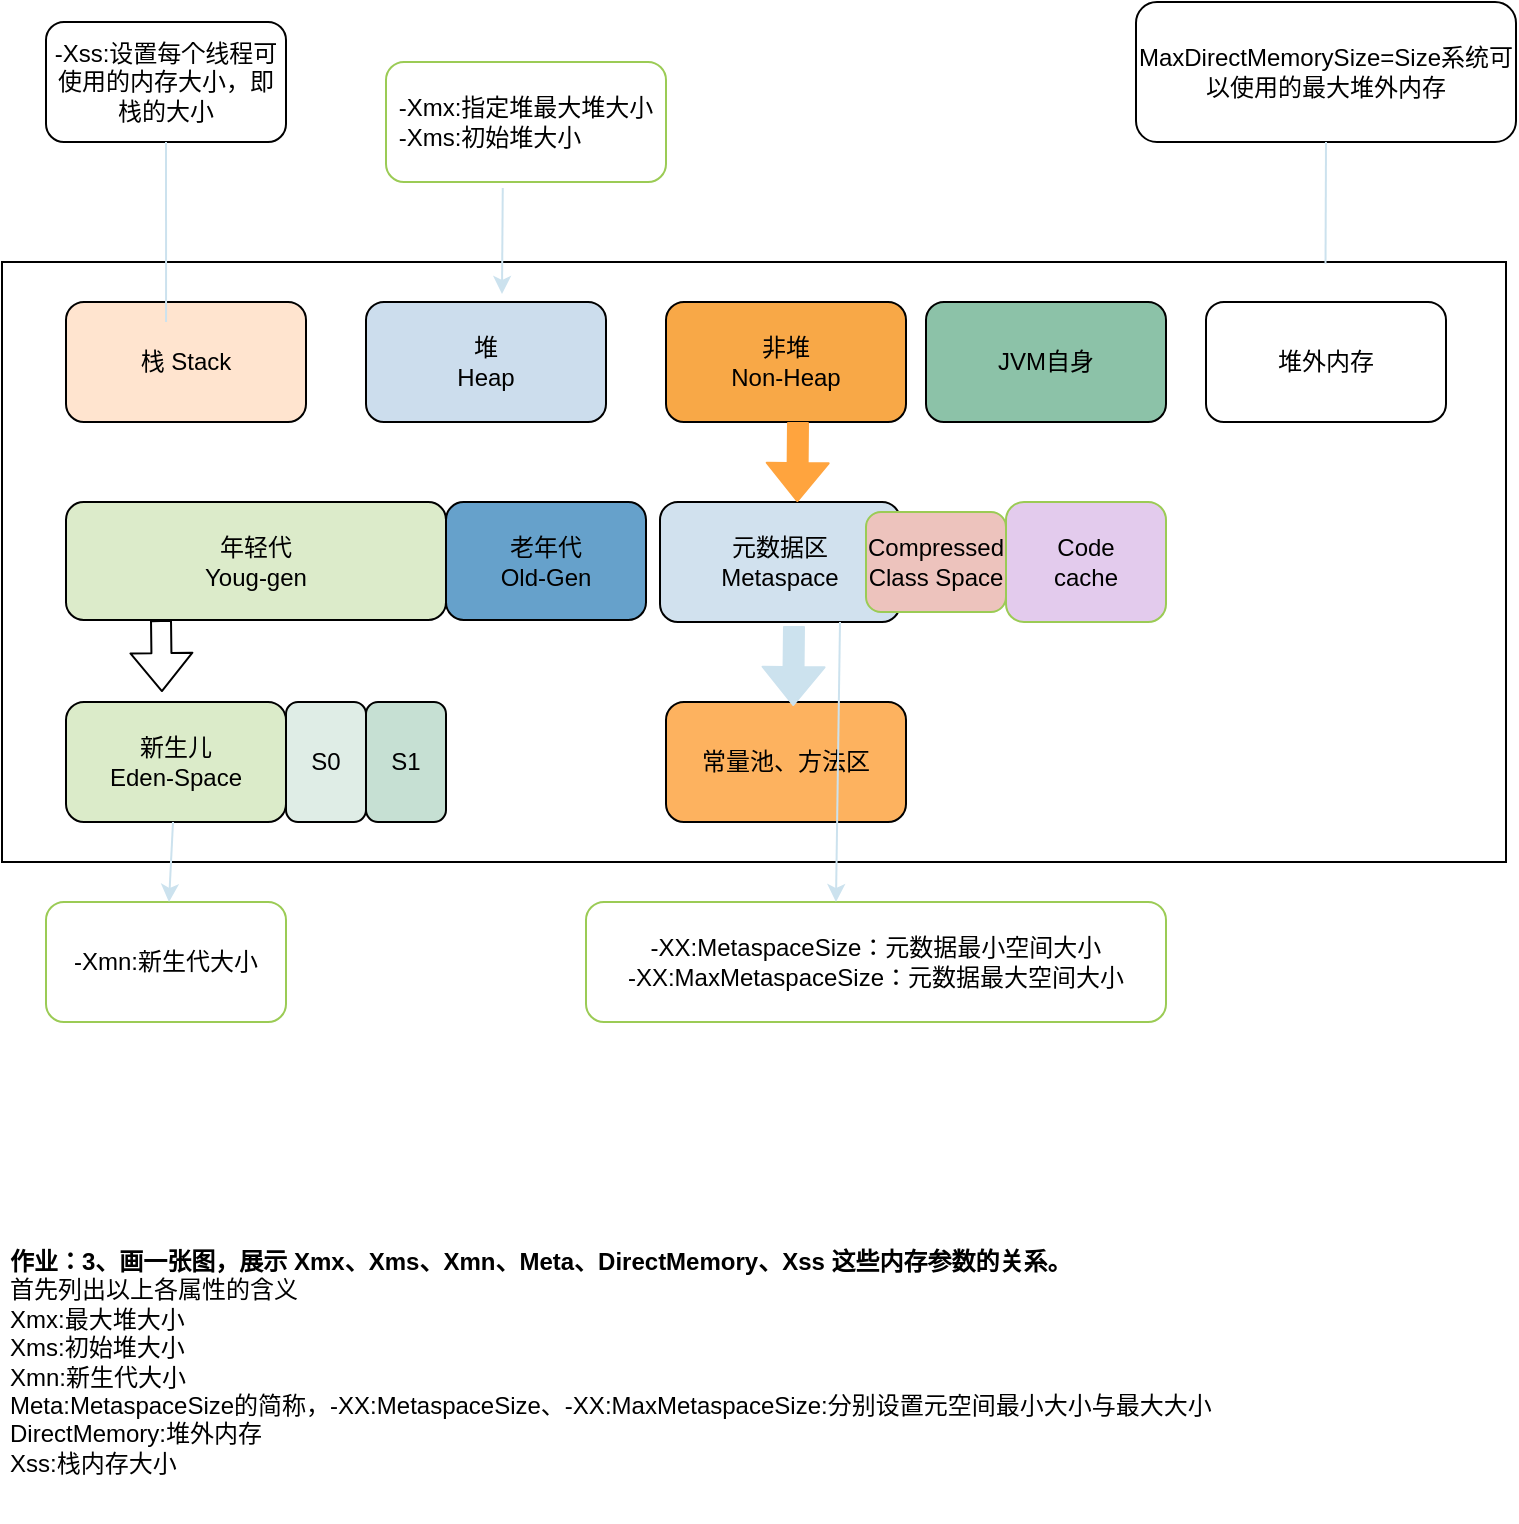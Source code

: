 <mxfile version="13.8.0" type="github">
  <diagram id="dPoFNVqdAXsXte85XX-N" name="Page-1">
    <mxGraphModel dx="868" dy="450" grid="1" gridSize="10" guides="1" tooltips="1" connect="1" arrows="1" fold="1" page="1" pageScale="1" pageWidth="827" pageHeight="1169" math="0" shadow="0">
      <root>
        <mxCell id="0" />
        <mxCell id="1" parent="0" />
        <mxCell id="aDoyHsUbz5vajL_5sXkr-1" value="&lt;div&gt;&lt;b&gt;作业：3、画一张图，展示 Xmx、Xms、Xmn、Meta、DirectMemory、Xss 这些内存参数的&lt;span&gt;关系。&lt;/span&gt;&lt;/b&gt;&lt;/div&gt;&lt;div&gt;首先列出以上各属性的含义&lt;/div&gt;&lt;div&gt;Xmx:最大堆大小&lt;/div&gt;&lt;div&gt;Xms:初始堆大小&lt;/div&gt;&lt;div&gt;Xmn:新生代大小&lt;/div&gt;&lt;div&gt;Meta:MetaspaceSize的简称，-XX:MetaspaceSize、-XX:MaxMetaspaceSize:分别设置元空间最小大小与最大大小&lt;/div&gt;&lt;div&gt;DirectMemory:堆外内存&lt;/div&gt;&lt;div&gt;Xss:栈内存大小&lt;/div&gt;" style="text;html=1;strokeColor=none;fillColor=none;align=left;verticalAlign=middle;whiteSpace=wrap;rounded=0;" vertex="1" parent="1">
          <mxGeometry x="90" y="650" width="660" height="160" as="geometry" />
        </mxCell>
        <mxCell id="aDoyHsUbz5vajL_5sXkr-2" value="" style="rounded=0;whiteSpace=wrap;html=1;" vertex="1" parent="1">
          <mxGeometry x="88" y="180" width="752" height="300" as="geometry" />
        </mxCell>
        <mxCell id="aDoyHsUbz5vajL_5sXkr-3" value="栈 Stack" style="rounded=1;whiteSpace=wrap;html=1;fillColor=#FFE4CF;" vertex="1" parent="1">
          <mxGeometry x="120" y="200" width="120" height="60" as="geometry" />
        </mxCell>
        <mxCell id="aDoyHsUbz5vajL_5sXkr-4" value="堆&lt;br&gt;Heap" style="rounded=1;whiteSpace=wrap;html=1;fillColor=#CCDDED;" vertex="1" parent="1">
          <mxGeometry x="270" y="200" width="120" height="60" as="geometry" />
        </mxCell>
        <mxCell id="aDoyHsUbz5vajL_5sXkr-5" value="非堆&lt;br&gt;Non-Heap" style="rounded=1;whiteSpace=wrap;html=1;fillColor=#F8A847;" vertex="1" parent="1">
          <mxGeometry x="420" y="200" width="120" height="60" as="geometry" />
        </mxCell>
        <mxCell id="aDoyHsUbz5vajL_5sXkr-6" value="JVM自身" style="rounded=1;whiteSpace=wrap;html=1;fillColor=#8CC2A8;" vertex="1" parent="1">
          <mxGeometry x="550" y="200" width="120" height="60" as="geometry" />
        </mxCell>
        <mxCell id="aDoyHsUbz5vajL_5sXkr-7" value="年轻代&lt;br&gt;Youg-gen" style="rounded=1;whiteSpace=wrap;html=1;fillColor=#DCEBCA;" vertex="1" parent="1">
          <mxGeometry x="120" y="300" width="190" height="59" as="geometry" />
        </mxCell>
        <mxCell id="aDoyHsUbz5vajL_5sXkr-8" value="老年代&lt;br&gt;Old-Gen" style="rounded=1;whiteSpace=wrap;html=1;fillColor=#66A1CB;" vertex="1" parent="1">
          <mxGeometry x="310" y="300" width="100" height="59" as="geometry" />
        </mxCell>
        <mxCell id="aDoyHsUbz5vajL_5sXkr-9" value="元数据区&lt;br&gt;Metaspace" style="rounded=1;whiteSpace=wrap;html=1;fillColor=#D1E1EE;" vertex="1" parent="1">
          <mxGeometry x="417" y="300" width="120" height="60" as="geometry" />
        </mxCell>
        <mxCell id="aDoyHsUbz5vajL_5sXkr-10" value="新生儿&lt;br&gt;Eden-Space" style="rounded=1;whiteSpace=wrap;html=1;fillColor=#DBEBC9;" vertex="1" parent="1">
          <mxGeometry x="120" y="400" width="110" height="60" as="geometry" />
        </mxCell>
        <mxCell id="aDoyHsUbz5vajL_5sXkr-11" value="S0" style="rounded=1;whiteSpace=wrap;html=1;fillColor=#DFEDE6;" vertex="1" parent="1">
          <mxGeometry x="230" y="400" width="40" height="60" as="geometry" />
        </mxCell>
        <mxCell id="aDoyHsUbz5vajL_5sXkr-12" value="S1" style="rounded=1;whiteSpace=wrap;html=1;fillColor=#C6E0D3;" vertex="1" parent="1">
          <mxGeometry x="270" y="400" width="40" height="60" as="geometry" />
        </mxCell>
        <mxCell id="aDoyHsUbz5vajL_5sXkr-13" value="常量池、方法区" style="rounded=1;whiteSpace=wrap;html=1;fillColor=#FDB25F;" vertex="1" parent="1">
          <mxGeometry x="420" y="400" width="120" height="60" as="geometry" />
        </mxCell>
        <mxCell id="aDoyHsUbz5vajL_5sXkr-15" value="Compressed&lt;br&gt;Class Space" style="rounded=1;whiteSpace=wrap;html=1;strokeColor=#9BCB55;fillColor=#EDC3BD;" vertex="1" parent="1">
          <mxGeometry x="520" y="305" width="70" height="50" as="geometry" />
        </mxCell>
        <mxCell id="aDoyHsUbz5vajL_5sXkr-16" value="Code&lt;br&gt;cache" style="rounded=1;whiteSpace=wrap;html=1;strokeColor=#9BCB55;fillColor=#E3CBED;" vertex="1" parent="1">
          <mxGeometry x="590" y="300" width="80" height="60" as="geometry" />
        </mxCell>
        <mxCell id="aDoyHsUbz5vajL_5sXkr-19" value="" style="shape=flexArrow;endArrow=classic;html=1;exitX=0.25;exitY=1;exitDx=0;exitDy=0;entryX=0.436;entryY=-0.083;entryDx=0;entryDy=0;entryPerimeter=0;" edge="1" parent="1" source="aDoyHsUbz5vajL_5sXkr-7" target="aDoyHsUbz5vajL_5sXkr-10">
          <mxGeometry width="50" height="50" relative="1" as="geometry">
            <mxPoint x="190" y="380" as="sourcePoint" />
            <mxPoint x="240" y="330" as="targetPoint" />
          </mxGeometry>
        </mxCell>
        <mxCell id="aDoyHsUbz5vajL_5sXkr-20" value="" style="shape=flexArrow;endArrow=classic;html=1;strokeColor=#FFA43E;fillColor=#FFA43E;" edge="1" parent="1">
          <mxGeometry width="50" height="50" relative="1" as="geometry">
            <mxPoint x="486" y="260" as="sourcePoint" />
            <mxPoint x="485.667" y="300" as="targetPoint" />
          </mxGeometry>
        </mxCell>
        <mxCell id="aDoyHsUbz5vajL_5sXkr-27" value="" style="shape=flexArrow;endArrow=classic;html=1;strokeColor=#CCE2EE;fillColor=#CCE2EE;" edge="1" parent="1">
          <mxGeometry width="50" height="50" relative="1" as="geometry">
            <mxPoint x="484" y="362" as="sourcePoint" />
            <mxPoint x="483.571" y="402" as="targetPoint" />
          </mxGeometry>
        </mxCell>
        <mxCell id="aDoyHsUbz5vajL_5sXkr-31" value="&lt;div style=&quot;text-align: left&quot;&gt;-Xmx:指定堆最大堆大小&lt;/div&gt;&lt;div style=&quot;text-align: left&quot;&gt;-Xms:初始堆大小&lt;/div&gt;" style="rounded=1;whiteSpace=wrap;html=1;strokeColor=#9BCB55;fillColor=#FFFFFF;" vertex="1" parent="1">
          <mxGeometry x="280" y="80" width="140" height="60" as="geometry" />
        </mxCell>
        <mxCell id="aDoyHsUbz5vajL_5sXkr-34" value="" style="endArrow=classic;html=1;strokeColor=#CCE2EE;fillColor=#CCE2EE;exitX=0.417;exitY=1.05;exitDx=0;exitDy=0;exitPerimeter=0;" edge="1" parent="1" source="aDoyHsUbz5vajL_5sXkr-31">
          <mxGeometry width="50" height="50" relative="1" as="geometry">
            <mxPoint x="290" y="150" as="sourcePoint" />
            <mxPoint x="338" y="196" as="targetPoint" />
          </mxGeometry>
        </mxCell>
        <mxCell id="aDoyHsUbz5vajL_5sXkr-35" value="&lt;span style=&quot;text-align: left&quot;&gt;-Xmn:新生代大小&lt;/span&gt;" style="rounded=1;whiteSpace=wrap;html=1;strokeColor=#9BCB55;fillColor=#FFFFFF;" vertex="1" parent="1">
          <mxGeometry x="110" y="500" width="120" height="60" as="geometry" />
        </mxCell>
        <mxCell id="aDoyHsUbz5vajL_5sXkr-37" value="" style="endArrow=classic;html=1;strokeColor=#CCE2EE;fillColor=#CCE2EE;" edge="1" parent="1" source="aDoyHsUbz5vajL_5sXkr-10" target="aDoyHsUbz5vajL_5sXkr-35">
          <mxGeometry width="50" height="50" relative="1" as="geometry">
            <mxPoint x="150" y="480" as="sourcePoint" />
            <mxPoint x="200" y="430" as="targetPoint" />
          </mxGeometry>
        </mxCell>
        <mxCell id="aDoyHsUbz5vajL_5sXkr-38" value="&lt;span style=&quot;text-align: left&quot;&gt;-XX:MetaspaceSize：元数据最小空间大小&lt;br&gt;-XX:MaxMetaspaceSize：元数据最大空间大小&lt;/span&gt;" style="rounded=1;whiteSpace=wrap;html=1;strokeColor=#9BCB55;fillColor=#FFFFFF;" vertex="1" parent="1">
          <mxGeometry x="380" y="500" width="290" height="60" as="geometry" />
        </mxCell>
        <mxCell id="aDoyHsUbz5vajL_5sXkr-39" value="" style="endArrow=classic;html=1;strokeColor=#CCE2EE;fillColor=#CCE2EE;exitX=0.75;exitY=1;exitDx=0;exitDy=0;entryX=0.431;entryY=0;entryDx=0;entryDy=0;entryPerimeter=0;" edge="1" parent="1" source="aDoyHsUbz5vajL_5sXkr-9" target="aDoyHsUbz5vajL_5sXkr-38">
          <mxGeometry width="50" height="50" relative="1" as="geometry">
            <mxPoint x="510" y="400" as="sourcePoint" />
            <mxPoint x="560" y="350" as="targetPoint" />
          </mxGeometry>
        </mxCell>
        <mxCell id="aDoyHsUbz5vajL_5sXkr-40" value="-Xss:设置每个线程可使用的内存大小，即栈的大小" style="rounded=1;whiteSpace=wrap;html=1;strokeColor=#000000;fillColor=#FFFFFF;" vertex="1" parent="1">
          <mxGeometry x="110" y="60" width="120" height="60" as="geometry" />
        </mxCell>
        <mxCell id="aDoyHsUbz5vajL_5sXkr-42" value="" style="endArrow=none;html=1;strokeColor=#CCE2EE;fillColor=#CCE2EE;entryX=0.5;entryY=1;entryDx=0;entryDy=0;exitX=0.417;exitY=0.167;exitDx=0;exitDy=0;exitPerimeter=0;" edge="1" parent="1" source="aDoyHsUbz5vajL_5sXkr-3" target="aDoyHsUbz5vajL_5sXkr-40">
          <mxGeometry width="50" height="50" relative="1" as="geometry">
            <mxPoint x="120" y="190" as="sourcePoint" />
            <mxPoint x="170" y="140" as="targetPoint" />
          </mxGeometry>
        </mxCell>
        <mxCell id="aDoyHsUbz5vajL_5sXkr-43" value="堆外内存" style="rounded=1;whiteSpace=wrap;html=1;strokeColor=#000000;fillColor=#FFFFFF;" vertex="1" parent="1">
          <mxGeometry x="690" y="200" width="120" height="60" as="geometry" />
        </mxCell>
        <mxCell id="aDoyHsUbz5vajL_5sXkr-44" value="MaxDirectMemorySize=Size系统可以使用的最大堆外内存" style="rounded=1;whiteSpace=wrap;html=1;strokeColor=#000000;fillColor=#FFFFFF;" vertex="1" parent="1">
          <mxGeometry x="655" y="50" width="190" height="70" as="geometry" />
        </mxCell>
        <mxCell id="aDoyHsUbz5vajL_5sXkr-45" value="" style="endArrow=none;html=1;strokeColor=#CCE2EE;fillColor=#CCE2EE;exitX=0.88;exitY=0.003;exitDx=0;exitDy=0;exitPerimeter=0;entryX=0.5;entryY=1;entryDx=0;entryDy=0;" edge="1" parent="1" source="aDoyHsUbz5vajL_5sXkr-2" target="aDoyHsUbz5vajL_5sXkr-44">
          <mxGeometry width="50" height="50" relative="1" as="geometry">
            <mxPoint x="740" y="160" as="sourcePoint" />
            <mxPoint x="748" y="120" as="targetPoint" />
          </mxGeometry>
        </mxCell>
      </root>
    </mxGraphModel>
  </diagram>
</mxfile>
